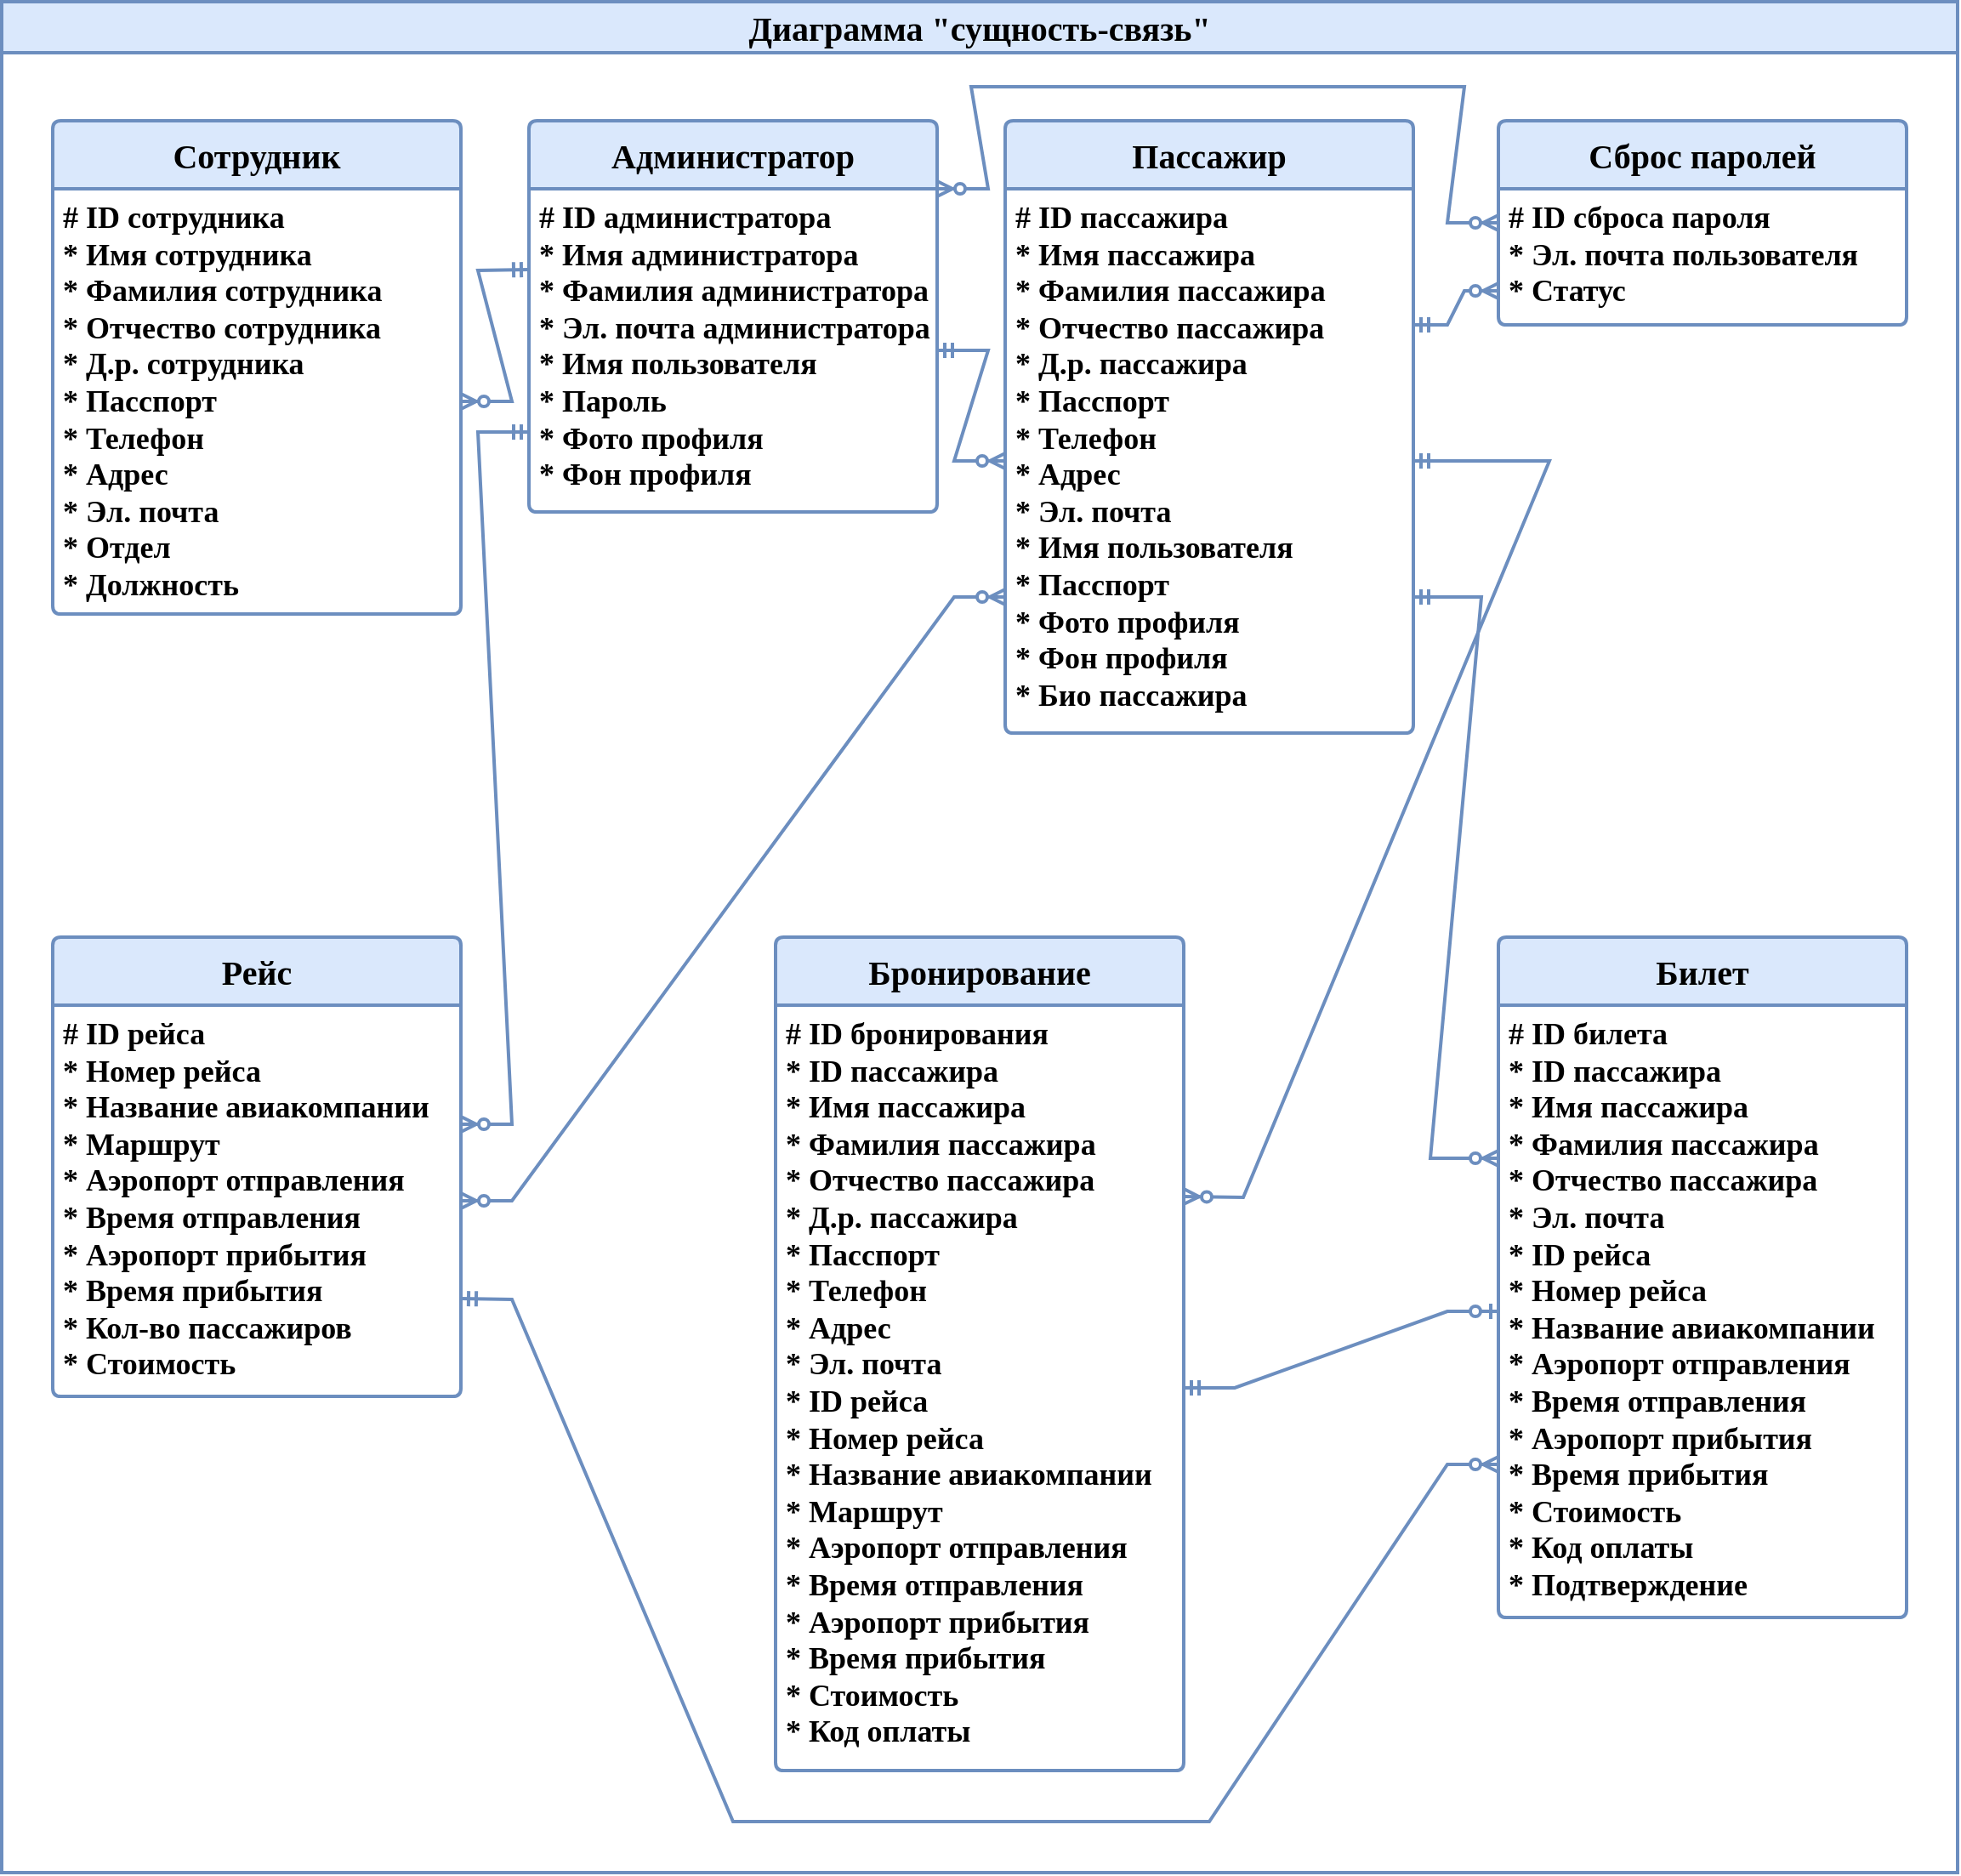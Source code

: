 <mxfile version="24.1.0" type="device">
  <diagram name="Диаграмма &quot;сущность-связь&quot;" id="O8YM8DtX9GwWCKS4O3Gs">
    <mxGraphModel dx="1500" dy="1024" grid="1" gridSize="10" guides="1" tooltips="1" connect="1" arrows="1" fold="1" page="1" pageScale="1" pageWidth="1169" pageHeight="827" math="0" shadow="0">
      <root>
        <mxCell id="0" />
        <mxCell id="1" parent="0" />
        <mxCell id="moCjE4d7Cvn1lVDbGI9U-1" value="" style="rounded=0;whiteSpace=wrap;html=1;movable=0;resizable=0;rotatable=0;deletable=0;editable=0;locked=1;connectable=0;strokeWidth=2;fillColor=default;strokeColor=#6c8ebf;" parent="1" vertex="1">
          <mxGeometry x="10" y="40" width="1150" height="1070" as="geometry" />
        </mxCell>
        <mxCell id="moCjE4d7Cvn1lVDbGI9U-2" value="&lt;font face=&quot;Times New Roman&quot;&gt;Диаграмма &quot;сущность-связь&quot;&lt;/font&gt;" style="rounded=0;whiteSpace=wrap;html=1;fillColor=#dae8fc;strokeColor=#6c8ebf;fontStyle=1;strokeWidth=2;movable=0;resizable=0;rotatable=0;deletable=0;editable=0;locked=1;connectable=0;fontSize=20;" parent="1" vertex="1">
          <mxGeometry x="10" y="10" width="1150" height="30" as="geometry" />
        </mxCell>
        <mxCell id="685ms4JL1-3-twznrfZe-52" value="&lt;font style=&quot;font-size: 20px;&quot;&gt;Администратор&lt;/font&gt;" style="swimlane;childLayout=stackLayout;horizontal=1;startSize=40;horizontalStack=0;rounded=1;fontSize=20;fontStyle=1;strokeWidth=2;resizeParent=0;resizeLast=1;shadow=0;dashed=0;align=center;arcSize=4;whiteSpace=wrap;html=1;fillColor=#dae8fc;strokeColor=#6c8ebf;movable=1;resizable=1;rotatable=1;deletable=1;editable=1;locked=0;connectable=1;fontFamily=Times New Roman;" parent="1" vertex="1">
          <mxGeometry x="320" y="80" width="240" height="230" as="geometry" />
        </mxCell>
        <mxCell id="685ms4JL1-3-twznrfZe-53" value="&lt;font style=&quot;font-size: 18px;&quot; face=&quot;Times New Roman&quot;&gt;&lt;b&gt;# ID администратора&lt;br&gt;* Имя администратора&lt;br&gt;* Фамилия администратора&lt;br&gt;* Эл. почта администратора&lt;br&gt;&lt;/b&gt;&lt;/font&gt;&lt;div style=&quot;font-size: 18px;&quot;&gt;&lt;font style=&quot;font-size: 18px;&quot; face=&quot;JhBxKH4fNGrxRJg6O5Hg&quot;&gt;&lt;b&gt;* Имя пользователя&lt;/b&gt;&lt;/font&gt;&lt;/div&gt;&lt;div style=&quot;font-size: 18px;&quot;&gt;&lt;font style=&quot;font-size: 18px;&quot; face=&quot;JhBxKH4fNGrxRJg6O5Hg&quot;&gt;&lt;b&gt;* Пароль&lt;/b&gt;&lt;/font&gt;&lt;/div&gt;&lt;div style=&quot;font-size: 18px;&quot;&gt;&lt;font style=&quot;font-size: 18px;&quot; face=&quot;JhBxKH4fNGrxRJg6O5Hg&quot;&gt;&lt;b&gt;* Фото профиля&lt;/b&gt;&lt;/font&gt;&lt;/div&gt;&lt;div style=&quot;font-size: 18px;&quot;&gt;&lt;font style=&quot;font-size: 18px;&quot; face=&quot;JhBxKH4fNGrxRJg6O5Hg&quot;&gt;&lt;b&gt;* Фон профиля&lt;/b&gt;&lt;/font&gt;&lt;/div&gt;" style="align=left;strokeColor=none;fillColor=none;spacingLeft=4;fontSize=12;verticalAlign=top;resizable=1;rotatable=1;part=1;html=1;movable=1;deletable=1;editable=1;locked=0;connectable=1;" parent="685ms4JL1-3-twznrfZe-52" vertex="1">
          <mxGeometry y="40" width="240" height="190" as="geometry" />
        </mxCell>
        <mxCell id="685ms4JL1-3-twznrfZe-54" style="edgeStyle=orthogonalEdgeStyle;rounded=0;orthogonalLoop=1;jettySize=auto;html=1;exitX=0.5;exitY=1;exitDx=0;exitDy=0;movable=1;resizable=1;rotatable=1;deletable=1;editable=1;locked=0;connectable=1;" parent="685ms4JL1-3-twznrfZe-52" source="685ms4JL1-3-twznrfZe-53" target="685ms4JL1-3-twznrfZe-53" edge="1">
          <mxGeometry relative="1" as="geometry" />
        </mxCell>
        <mxCell id="685ms4JL1-3-twznrfZe-62" value="&lt;font style=&quot;font-size: 20px;&quot;&gt;Сотрудник&lt;/font&gt;" style="swimlane;childLayout=stackLayout;horizontal=1;startSize=40;horizontalStack=0;rounded=1;fontSize=20;fontStyle=1;strokeWidth=2;resizeParent=0;resizeLast=1;shadow=0;dashed=0;align=center;arcSize=4;whiteSpace=wrap;html=1;fillColor=#dae8fc;strokeColor=#6c8ebf;movable=1;resizable=1;rotatable=1;deletable=1;editable=1;locked=0;connectable=1;fontFamily=Times New Roman;" parent="1" vertex="1">
          <mxGeometry x="40" y="80" width="240" height="290" as="geometry" />
        </mxCell>
        <mxCell id="685ms4JL1-3-twznrfZe-63" value="&lt;font style=&quot;font-size: 18px;&quot; face=&quot;Times New Roman&quot;&gt;&lt;b&gt;# ID сотрудника&lt;br&gt;&lt;/b&gt;&lt;/font&gt;&lt;div&gt;&lt;font style=&quot;font-size: 18px;&quot; face=&quot;Times New Roman&quot;&gt;&lt;b&gt;* Имя сотрудника&lt;/b&gt;&lt;/font&gt;&lt;/div&gt;&lt;div&gt;&lt;font style=&quot;font-size: 18px;&quot; face=&quot;Times New Roman&quot;&gt;&lt;b&gt;* Фамилия сотрудника&lt;/b&gt;&lt;/font&gt;&lt;/div&gt;&lt;div&gt;&lt;font style=&quot;font-size: 18px;&quot; face=&quot;Times New Roman&quot;&gt;&lt;b&gt;* Отчество сотрудника&lt;/b&gt;&lt;/font&gt;&lt;/div&gt;&lt;div&gt;&lt;font style=&quot;font-size: 18px;&quot; face=&quot;Times New Roman&quot;&gt;&lt;b&gt;* Д.р. сотрудника&lt;/b&gt;&lt;/font&gt;&lt;/div&gt;&lt;div&gt;&lt;font style=&quot;font-size: 18px;&quot; face=&quot;Times New Roman&quot;&gt;&lt;b&gt;* Пасспорт&lt;/b&gt;&lt;/font&gt;&lt;/div&gt;&lt;div&gt;&lt;font style=&quot;font-size: 18px;&quot; face=&quot;Times New Roman&quot;&gt;&lt;b&gt;* Телефон&lt;/b&gt;&lt;/font&gt;&lt;/div&gt;&lt;div&gt;&lt;font style=&quot;font-size: 18px;&quot; face=&quot;Times New Roman&quot;&gt;&lt;b&gt;* Адрес&lt;/b&gt;&lt;/font&gt;&lt;/div&gt;&lt;div&gt;&lt;font style=&quot;font-size: 18px;&quot; face=&quot;Times New Roman&quot;&gt;&lt;b&gt;* Эл. почта&lt;/b&gt;&lt;/font&gt;&lt;/div&gt;&lt;div&gt;&lt;font style=&quot;font-size: 18px;&quot; face=&quot;Times New Roman&quot;&gt;&lt;b&gt;* Отдел&lt;/b&gt;&lt;/font&gt;&lt;/div&gt;&lt;div&gt;&lt;font style=&quot;font-size: 18px;&quot; face=&quot;Times New Roman&quot;&gt;&lt;b&gt;* Должность&lt;/b&gt;&lt;/font&gt;&lt;/div&gt;" style="align=left;strokeColor=none;fillColor=none;spacingLeft=4;fontSize=12;verticalAlign=top;resizable=1;rotatable=1;part=1;html=1;movable=1;deletable=1;editable=1;locked=0;connectable=1;" parent="685ms4JL1-3-twznrfZe-62" vertex="1">
          <mxGeometry y="40" width="240" height="250" as="geometry" />
        </mxCell>
        <mxCell id="685ms4JL1-3-twznrfZe-64" style="edgeStyle=orthogonalEdgeStyle;rounded=0;orthogonalLoop=1;jettySize=auto;html=1;exitX=0.5;exitY=1;exitDx=0;exitDy=0;movable=1;resizable=1;rotatable=1;deletable=1;editable=1;locked=0;connectable=1;" parent="685ms4JL1-3-twznrfZe-62" source="685ms4JL1-3-twznrfZe-63" target="685ms4JL1-3-twznrfZe-63" edge="1">
          <mxGeometry relative="1" as="geometry" />
        </mxCell>
        <mxCell id="685ms4JL1-3-twznrfZe-65" value="&lt;font style=&quot;font-size: 20px;&quot;&gt;Пассажир&lt;/font&gt;" style="swimlane;childLayout=stackLayout;horizontal=1;startSize=40;horizontalStack=0;rounded=1;fontSize=20;fontStyle=1;strokeWidth=2;resizeParent=0;resizeLast=1;shadow=0;dashed=0;align=center;arcSize=4;whiteSpace=wrap;html=1;fillColor=#dae8fc;strokeColor=#6c8ebf;movable=1;resizable=1;rotatable=1;deletable=1;editable=1;locked=0;connectable=1;fontFamily=Times New Roman;" parent="1" vertex="1">
          <mxGeometry x="600" y="80" width="240" height="360" as="geometry" />
        </mxCell>
        <mxCell id="685ms4JL1-3-twznrfZe-66" value="&lt;font style=&quot;font-size: 18px;&quot; face=&quot;Times New Roman&quot;&gt;&lt;b&gt;# ID пассажира&lt;br&gt;&lt;/b&gt;&lt;/font&gt;&lt;div&gt;&lt;font style=&quot;font-size: 18px;&quot; face=&quot;Times New Roman&quot;&gt;&lt;b&gt;* Имя&amp;nbsp;&lt;/b&gt;&lt;/font&gt;&lt;b style=&quot;background-color: initial; font-family: &amp;quot;Times New Roman&amp;quot;; font-size: 18px;&quot;&gt;пассажира&lt;/b&gt;&lt;/div&gt;&lt;div&gt;&lt;font style=&quot;font-size: 18px;&quot; face=&quot;Times New Roman&quot;&gt;&lt;b&gt;* Фамилия&amp;nbsp;&lt;/b&gt;&lt;/font&gt;&lt;b style=&quot;background-color: initial; font-family: &amp;quot;Times New Roman&amp;quot;; font-size: 18px;&quot;&gt;пассажира&lt;/b&gt;&lt;/div&gt;&lt;div&gt;&lt;font style=&quot;font-size: 18px;&quot; face=&quot;Times New Roman&quot;&gt;&lt;b&gt;* Отчество&amp;nbsp;&lt;/b&gt;&lt;/font&gt;&lt;b style=&quot;background-color: initial; font-family: &amp;quot;Times New Roman&amp;quot;; font-size: 18px;&quot;&gt;пассажира&lt;/b&gt;&lt;/div&gt;&lt;div&gt;&lt;font style=&quot;font-size: 18px;&quot; face=&quot;Times New Roman&quot;&gt;&lt;b&gt;* Д.р.&amp;nbsp;&lt;/b&gt;&lt;/font&gt;&lt;b style=&quot;background-color: initial; font-family: &amp;quot;Times New Roman&amp;quot;; font-size: 18px;&quot;&gt;пассажира&lt;/b&gt;&lt;/div&gt;&lt;div&gt;&lt;font style=&quot;font-size: 18px;&quot; face=&quot;Times New Roman&quot;&gt;&lt;b&gt;* Пасспорт&lt;/b&gt;&lt;/font&gt;&lt;/div&gt;&lt;div&gt;&lt;font style=&quot;font-size: 18px;&quot; face=&quot;Times New Roman&quot;&gt;&lt;b&gt;* Телефон&lt;/b&gt;&lt;/font&gt;&lt;/div&gt;&lt;div&gt;&lt;font style=&quot;font-size: 18px;&quot; face=&quot;Times New Roman&quot;&gt;&lt;b&gt;* Адрес&lt;/b&gt;&lt;/font&gt;&lt;/div&gt;&lt;div&gt;&lt;font style=&quot;font-size: 18px;&quot; face=&quot;Times New Roman&quot;&gt;&lt;b&gt;* Эл. почта&lt;/b&gt;&lt;/font&gt;&lt;/div&gt;&lt;div&gt;&lt;font style=&quot;font-size: 18px;&quot; face=&quot;Times New Roman&quot;&gt;&lt;b&gt;* Имя пользователя&lt;br&gt;&lt;/b&gt;&lt;/font&gt;&lt;/div&gt;&lt;div&gt;&lt;font style=&quot;font-size: 18px;&quot; face=&quot;Times New Roman&quot;&gt;&lt;b&gt;* Пасспорт&lt;/b&gt;&lt;/font&gt;&lt;/div&gt;&lt;div&gt;&lt;font style=&quot;font-size: 18px;&quot; face=&quot;Times New Roman&quot;&gt;&lt;b&gt;* Фото профиля&lt;/b&gt;&lt;/font&gt;&lt;/div&gt;&lt;div&gt;&lt;font style=&quot;font-size: 18px;&quot; face=&quot;Times New Roman&quot;&gt;&lt;b&gt;* Фон профиля&lt;/b&gt;&lt;/font&gt;&lt;/div&gt;&lt;div&gt;&lt;font style=&quot;font-size: 18px;&quot; face=&quot;Times New Roman&quot;&gt;&lt;b&gt;* Био пассажира&lt;/b&gt;&lt;/font&gt;&lt;/div&gt;" style="align=left;strokeColor=none;fillColor=none;spacingLeft=4;fontSize=12;verticalAlign=top;resizable=1;rotatable=1;part=1;html=1;movable=1;deletable=1;editable=1;locked=0;connectable=1;" parent="685ms4JL1-3-twznrfZe-65" vertex="1">
          <mxGeometry y="40" width="240" height="320" as="geometry" />
        </mxCell>
        <mxCell id="685ms4JL1-3-twznrfZe-67" style="edgeStyle=orthogonalEdgeStyle;rounded=0;orthogonalLoop=1;jettySize=auto;html=1;exitX=0.5;exitY=1;exitDx=0;exitDy=0;movable=1;resizable=1;rotatable=1;deletable=1;editable=1;locked=0;connectable=1;" parent="685ms4JL1-3-twznrfZe-65" source="685ms4JL1-3-twznrfZe-66" target="685ms4JL1-3-twznrfZe-66" edge="1">
          <mxGeometry relative="1" as="geometry" />
        </mxCell>
        <mxCell id="685ms4JL1-3-twznrfZe-68" value="&lt;font style=&quot;font-size: 20px;&quot;&gt;Рейс&lt;/font&gt;" style="swimlane;childLayout=stackLayout;horizontal=1;startSize=40;horizontalStack=0;rounded=1;fontSize=20;fontStyle=1;strokeWidth=2;resizeParent=0;resizeLast=1;shadow=0;dashed=0;align=center;arcSize=4;whiteSpace=wrap;html=1;fillColor=#dae8fc;strokeColor=#6c8ebf;movable=1;resizable=1;rotatable=1;deletable=1;editable=1;locked=0;connectable=1;fontFamily=Times New Roman;" parent="1" vertex="1">
          <mxGeometry x="40" y="560" width="240" height="270" as="geometry" />
        </mxCell>
        <mxCell id="685ms4JL1-3-twznrfZe-69" value="&lt;font style=&quot;font-size: 18px;&quot; face=&quot;Times New Roman&quot;&gt;&lt;b&gt;# ID рейса&lt;br&gt;&lt;/b&gt;&lt;/font&gt;&lt;div&gt;&lt;font style=&quot;font-size: 18px;&quot; face=&quot;Times New Roman&quot;&gt;&lt;b&gt;* Номер рейса&lt;/b&gt;&lt;/font&gt;&lt;/div&gt;&lt;div&gt;&lt;font style=&quot;font-size: 18px;&quot; face=&quot;Times New Roman&quot;&gt;&lt;b&gt;* Название авиакомпании&lt;/b&gt;&lt;/font&gt;&lt;/div&gt;&lt;div&gt;&lt;font style=&quot;font-size: 18px;&quot; face=&quot;Times New Roman&quot;&gt;&lt;b&gt;* Маршрут&lt;/b&gt;&lt;/font&gt;&lt;/div&gt;&lt;div&gt;&lt;font style=&quot;font-size: 18px;&quot; face=&quot;Times New Roman&quot;&gt;&lt;b&gt;* Аэропорт отправления&lt;/b&gt;&lt;/font&gt;&lt;/div&gt;&lt;div&gt;&lt;font style=&quot;font-size: 18px;&quot; face=&quot;Times New Roman&quot;&gt;&lt;b&gt;* Время отправления&lt;/b&gt;&lt;/font&gt;&lt;/div&gt;&lt;div&gt;&lt;font style=&quot;font-size: 18px;&quot; face=&quot;Times New Roman&quot;&gt;&lt;b&gt;* Аэропорт прибытия&lt;/b&gt;&lt;/font&gt;&lt;/div&gt;&lt;div&gt;&lt;font style=&quot;font-size: 18px;&quot; face=&quot;Times New Roman&quot;&gt;&lt;b&gt;* Время прибытия&lt;/b&gt;&lt;/font&gt;&lt;/div&gt;&lt;div&gt;&lt;font style=&quot;font-size: 18px;&quot; face=&quot;Times New Roman&quot;&gt;&lt;b&gt;* Кол-во пассажиров&lt;/b&gt;&lt;/font&gt;&lt;/div&gt;&lt;div&gt;&lt;font style=&quot;font-size: 18px;&quot; face=&quot;Times New Roman&quot;&gt;&lt;b&gt;* Стоимость&lt;/b&gt;&lt;/font&gt;&lt;/div&gt;" style="align=left;strokeColor=none;fillColor=none;spacingLeft=4;fontSize=12;verticalAlign=top;resizable=1;rotatable=1;part=1;html=1;movable=1;deletable=1;editable=1;locked=0;connectable=1;" parent="685ms4JL1-3-twznrfZe-68" vertex="1">
          <mxGeometry y="40" width="240" height="230" as="geometry" />
        </mxCell>
        <mxCell id="685ms4JL1-3-twznrfZe-70" style="edgeStyle=orthogonalEdgeStyle;rounded=0;orthogonalLoop=1;jettySize=auto;html=1;exitX=0.5;exitY=1;exitDx=0;exitDy=0;movable=1;resizable=1;rotatable=1;deletable=1;editable=1;locked=0;connectable=1;" parent="685ms4JL1-3-twznrfZe-68" source="685ms4JL1-3-twznrfZe-69" target="685ms4JL1-3-twznrfZe-69" edge="1">
          <mxGeometry relative="1" as="geometry" />
        </mxCell>
        <mxCell id="685ms4JL1-3-twznrfZe-71" value="&lt;font style=&quot;font-size: 20px;&quot;&gt;Бронирование&lt;/font&gt;" style="swimlane;childLayout=stackLayout;horizontal=1;startSize=40;horizontalStack=0;rounded=1;fontSize=20;fontStyle=1;strokeWidth=2;resizeParent=0;resizeLast=1;shadow=0;dashed=0;align=center;arcSize=4;whiteSpace=wrap;html=1;fillColor=#dae8fc;strokeColor=#6c8ebf;movable=1;resizable=1;rotatable=1;deletable=1;editable=1;locked=0;connectable=1;fontFamily=Times New Roman;" parent="1" vertex="1">
          <mxGeometry x="465" y="560" width="240" height="490" as="geometry" />
        </mxCell>
        <mxCell id="685ms4JL1-3-twznrfZe-72" value="&lt;font style=&quot;font-size: 18px;&quot; face=&quot;Times New Roman&quot;&gt;&lt;b&gt;# ID бронирования&lt;/b&gt;&lt;/font&gt;&lt;div&gt;&lt;font style=&quot;font-size: 18px;&quot; face=&quot;Times New Roman&quot;&gt;&lt;b&gt;* ID пассажира&lt;/b&gt;&lt;/font&gt;&lt;/div&gt;&lt;div&gt;&lt;div&gt;&lt;font style=&quot;font-size: 18px;&quot; face=&quot;Times New Roman&quot;&gt;&lt;b&gt;* Имя&amp;nbsp;&lt;/b&gt;&lt;/font&gt;&lt;b style=&quot;background-color: initial; font-family: &amp;quot;Times New Roman&amp;quot;; font-size: 18px;&quot;&gt;пассажира&lt;/b&gt;&lt;/div&gt;&lt;div&gt;&lt;font style=&quot;font-size: 18px;&quot; face=&quot;Times New Roman&quot;&gt;&lt;b&gt;* Фамилия&amp;nbsp;&lt;/b&gt;&lt;/font&gt;&lt;b style=&quot;background-color: initial; font-family: &amp;quot;Times New Roman&amp;quot;; font-size: 18px;&quot;&gt;пассажира&lt;/b&gt;&lt;/div&gt;&lt;div&gt;&lt;font style=&quot;font-size: 18px;&quot; face=&quot;Times New Roman&quot;&gt;&lt;b&gt;* Отчество&amp;nbsp;&lt;/b&gt;&lt;/font&gt;&lt;b style=&quot;background-color: initial; font-family: &amp;quot;Times New Roman&amp;quot;; font-size: 18px;&quot;&gt;пассажира&lt;/b&gt;&lt;/div&gt;&lt;div&gt;&lt;font style=&quot;font-size: 18px;&quot; face=&quot;Times New Roman&quot;&gt;&lt;b&gt;* Д.р.&amp;nbsp;&lt;/b&gt;&lt;/font&gt;&lt;b style=&quot;background-color: initial; font-family: &amp;quot;Times New Roman&amp;quot;; font-size: 18px;&quot;&gt;пассажира&lt;/b&gt;&lt;/div&gt;&lt;div&gt;&lt;font style=&quot;font-size: 18px;&quot; face=&quot;Times New Roman&quot;&gt;&lt;b&gt;* Пасспорт&lt;/b&gt;&lt;/font&gt;&lt;/div&gt;&lt;div&gt;&lt;font style=&quot;font-size: 18px;&quot; face=&quot;Times New Roman&quot;&gt;&lt;b&gt;* Телефон&lt;/b&gt;&lt;/font&gt;&lt;/div&gt;&lt;div&gt;&lt;font style=&quot;font-size: 18px;&quot; face=&quot;Times New Roman&quot;&gt;&lt;b&gt;* Адрес&lt;/b&gt;&lt;/font&gt;&lt;/div&gt;&lt;div&gt;&lt;font style=&quot;font-size: 18px;&quot; face=&quot;Times New Roman&quot;&gt;&lt;b&gt;* Эл. почта&lt;/b&gt;&lt;/font&gt;&lt;/div&gt;&lt;/div&gt;&lt;div&gt;&lt;font style=&quot;font-size: 18px;&quot; face=&quot;Times New Roman&quot;&gt;&lt;b&gt;* ID рейса&lt;br&gt;&lt;/b&gt;&lt;/font&gt;&lt;div&gt;&lt;font style=&quot;font-size: 18px;&quot; face=&quot;Times New Roman&quot;&gt;&lt;b&gt;* Номер рейса&lt;/b&gt;&lt;/font&gt;&lt;/div&gt;&lt;div&gt;&lt;font style=&quot;font-size: 18px;&quot; face=&quot;Times New Roman&quot;&gt;&lt;b&gt;* Название авиакомпании&lt;/b&gt;&lt;/font&gt;&lt;/div&gt;&lt;div&gt;&lt;font style=&quot;font-size: 18px;&quot; face=&quot;Times New Roman&quot;&gt;&lt;b&gt;* Маршрут&lt;/b&gt;&lt;/font&gt;&lt;/div&gt;&lt;div&gt;&lt;font style=&quot;font-size: 18px;&quot; face=&quot;Times New Roman&quot;&gt;&lt;b&gt;* Аэропорт отправления&lt;/b&gt;&lt;/font&gt;&lt;/div&gt;&lt;div&gt;&lt;font style=&quot;font-size: 18px;&quot; face=&quot;Times New Roman&quot;&gt;&lt;b&gt;* Время отправления&lt;/b&gt;&lt;/font&gt;&lt;/div&gt;&lt;div&gt;&lt;font style=&quot;font-size: 18px;&quot; face=&quot;Times New Roman&quot;&gt;&lt;b&gt;* Аэропорт прибытия&lt;/b&gt;&lt;/font&gt;&lt;/div&gt;&lt;div&gt;&lt;font style=&quot;font-size: 18px;&quot; face=&quot;Times New Roman&quot;&gt;&lt;b&gt;* Время прибытия&lt;/b&gt;&lt;/font&gt;&lt;/div&gt;&lt;div&gt;&lt;font style=&quot;font-size: 18px;&quot; face=&quot;Times New Roman&quot;&gt;&lt;b&gt;* Стоимость&lt;/b&gt;&lt;/font&gt;&lt;/div&gt;&lt;/div&gt;&lt;div&gt;&lt;font style=&quot;font-size: 18px;&quot; face=&quot;Times New Roman&quot;&gt;&lt;b&gt;* Код оплаты&lt;/b&gt;&lt;/font&gt;&lt;/div&gt;" style="align=left;strokeColor=none;fillColor=none;spacingLeft=4;fontSize=12;verticalAlign=top;resizable=1;rotatable=1;part=1;html=1;movable=1;deletable=1;editable=1;locked=0;connectable=1;" parent="685ms4JL1-3-twznrfZe-71" vertex="1">
          <mxGeometry y="40" width="240" height="450" as="geometry" />
        </mxCell>
        <mxCell id="685ms4JL1-3-twznrfZe-73" style="edgeStyle=orthogonalEdgeStyle;rounded=0;orthogonalLoop=1;jettySize=auto;html=1;exitX=0.5;exitY=1;exitDx=0;exitDy=0;movable=1;resizable=1;rotatable=1;deletable=1;editable=1;locked=0;connectable=1;" parent="685ms4JL1-3-twznrfZe-71" source="685ms4JL1-3-twznrfZe-72" target="685ms4JL1-3-twznrfZe-72" edge="1">
          <mxGeometry relative="1" as="geometry" />
        </mxCell>
        <mxCell id="685ms4JL1-3-twznrfZe-74" value="&lt;font style=&quot;font-size: 20px;&quot;&gt;Билет&lt;/font&gt;" style="swimlane;childLayout=stackLayout;horizontal=1;startSize=40;horizontalStack=0;rounded=1;fontSize=20;fontStyle=1;strokeWidth=2;resizeParent=0;resizeLast=1;shadow=0;dashed=0;align=center;arcSize=4;whiteSpace=wrap;html=1;fillColor=#dae8fc;strokeColor=#6c8ebf;movable=1;resizable=1;rotatable=1;deletable=1;editable=1;locked=0;connectable=1;fontFamily=Times New Roman;" parent="1" vertex="1">
          <mxGeometry x="890" y="560" width="240" height="400" as="geometry" />
        </mxCell>
        <mxCell id="685ms4JL1-3-twznrfZe-75" value="&lt;font style=&quot;font-size: 18px;&quot; face=&quot;Times New Roman&quot;&gt;&lt;b&gt;# ID билета&lt;/b&gt;&lt;/font&gt;&lt;div&gt;&lt;font style=&quot;font-size: 18px;&quot; face=&quot;Times New Roman&quot;&gt;&lt;b&gt;* ID пассажира&lt;/b&gt;&lt;/font&gt;&lt;/div&gt;&lt;div&gt;&lt;div&gt;&lt;font style=&quot;font-size: 18px;&quot; face=&quot;Times New Roman&quot;&gt;&lt;b&gt;* Имя&amp;nbsp;&lt;/b&gt;&lt;/font&gt;&lt;b style=&quot;background-color: initial; font-family: &amp;quot;Times New Roman&amp;quot;; font-size: 18px;&quot;&gt;пассажира&lt;/b&gt;&lt;/div&gt;&lt;div&gt;&lt;font style=&quot;font-size: 18px;&quot; face=&quot;Times New Roman&quot;&gt;&lt;b&gt;* Фамилия&amp;nbsp;&lt;/b&gt;&lt;/font&gt;&lt;b style=&quot;background-color: initial; font-family: &amp;quot;Times New Roman&amp;quot;; font-size: 18px;&quot;&gt;пассажира&lt;/b&gt;&lt;/div&gt;&lt;div&gt;&lt;font style=&quot;font-size: 18px;&quot; face=&quot;Times New Roman&quot;&gt;&lt;b&gt;* Отчество&amp;nbsp;&lt;/b&gt;&lt;/font&gt;&lt;b style=&quot;background-color: initial; font-family: &amp;quot;Times New Roman&amp;quot;; font-size: 18px;&quot;&gt;пассажира&lt;/b&gt;&lt;/div&gt;&lt;div&gt;&lt;font style=&quot;font-size: 18px;&quot; face=&quot;Times New Roman&quot;&gt;&lt;b&gt;* Эл. почта&lt;/b&gt;&lt;/font&gt;&lt;/div&gt;&lt;/div&gt;&lt;div&gt;&lt;font style=&quot;font-size: 18px;&quot; face=&quot;Times New Roman&quot;&gt;&lt;b&gt;* ID рейса&lt;br&gt;&lt;/b&gt;&lt;/font&gt;&lt;div&gt;&lt;font style=&quot;font-size: 18px;&quot; face=&quot;Times New Roman&quot;&gt;&lt;b&gt;* Номер рейса&lt;/b&gt;&lt;/font&gt;&lt;/div&gt;&lt;div&gt;&lt;font style=&quot;font-size: 18px;&quot; face=&quot;Times New Roman&quot;&gt;&lt;b&gt;* Название авиакомпании&lt;/b&gt;&lt;/font&gt;&lt;/div&gt;&lt;div&gt;&lt;font style=&quot;font-size: 18px;&quot; face=&quot;Times New Roman&quot;&gt;&lt;b&gt;* Аэропорт отправления&lt;/b&gt;&lt;/font&gt;&lt;/div&gt;&lt;div&gt;&lt;font style=&quot;font-size: 18px;&quot; face=&quot;Times New Roman&quot;&gt;&lt;b&gt;* Время отправления&lt;/b&gt;&lt;/font&gt;&lt;/div&gt;&lt;div&gt;&lt;font style=&quot;font-size: 18px;&quot; face=&quot;Times New Roman&quot;&gt;&lt;b&gt;* Аэропорт прибытия&lt;/b&gt;&lt;/font&gt;&lt;/div&gt;&lt;div&gt;&lt;font style=&quot;font-size: 18px;&quot; face=&quot;Times New Roman&quot;&gt;&lt;b&gt;* Время прибытия&lt;/b&gt;&lt;/font&gt;&lt;/div&gt;&lt;div&gt;&lt;font style=&quot;font-size: 18px;&quot; face=&quot;Times New Roman&quot;&gt;&lt;b&gt;* Стоимость&lt;/b&gt;&lt;/font&gt;&lt;/div&gt;&lt;/div&gt;&lt;div&gt;&lt;font style=&quot;font-size: 18px;&quot; face=&quot;Times New Roman&quot;&gt;&lt;b&gt;* Код оплаты&lt;/b&gt;&lt;/font&gt;&lt;/div&gt;&lt;div&gt;&lt;font style=&quot;font-size: 18px;&quot; face=&quot;Times New Roman&quot;&gt;&lt;b&gt;* Подтверждение&lt;/b&gt;&lt;/font&gt;&lt;/div&gt;" style="align=left;strokeColor=none;fillColor=none;spacingLeft=4;fontSize=12;verticalAlign=top;resizable=1;rotatable=1;part=1;html=1;movable=1;deletable=1;editable=1;locked=0;connectable=1;" parent="685ms4JL1-3-twznrfZe-74" vertex="1">
          <mxGeometry y="40" width="240" height="360" as="geometry" />
        </mxCell>
        <mxCell id="685ms4JL1-3-twznrfZe-76" style="edgeStyle=orthogonalEdgeStyle;rounded=0;orthogonalLoop=1;jettySize=auto;html=1;exitX=0.5;exitY=1;exitDx=0;exitDy=0;movable=1;resizable=1;rotatable=1;deletable=1;editable=1;locked=0;connectable=1;" parent="685ms4JL1-3-twznrfZe-74" source="685ms4JL1-3-twznrfZe-75" target="685ms4JL1-3-twznrfZe-75" edge="1">
          <mxGeometry relative="1" as="geometry" />
        </mxCell>
        <mxCell id="685ms4JL1-3-twznrfZe-77" value="&lt;font style=&quot;font-size: 20px;&quot;&gt;Сброс паролей&lt;/font&gt;" style="swimlane;childLayout=stackLayout;horizontal=1;startSize=40;horizontalStack=0;rounded=1;fontSize=20;fontStyle=1;strokeWidth=2;resizeParent=0;resizeLast=1;shadow=0;dashed=0;align=center;arcSize=4;whiteSpace=wrap;html=1;fillColor=#dae8fc;strokeColor=#6c8ebf;movable=1;resizable=1;rotatable=1;deletable=1;editable=1;locked=0;connectable=1;fontFamily=Times New Roman;" parent="1" vertex="1">
          <mxGeometry x="890" y="80" width="240" height="120" as="geometry" />
        </mxCell>
        <mxCell id="685ms4JL1-3-twznrfZe-78" value="&lt;font style=&quot;font-size: 18px;&quot; face=&quot;Times New Roman&quot;&gt;&lt;b&gt;# ID сброса пароля&lt;/b&gt;&lt;/font&gt;&lt;div&gt;&lt;font style=&quot;font-size: 18px;&quot; face=&quot;Times New Roman&quot;&gt;&lt;b&gt;* Эл. почта пользователя&lt;/b&gt;&lt;/font&gt;&lt;/div&gt;&lt;div&gt;&lt;font style=&quot;font-size: 18px;&quot; face=&quot;Times New Roman&quot;&gt;&lt;b&gt;* Статус&lt;/b&gt;&lt;/font&gt;&lt;/div&gt;" style="align=left;strokeColor=none;fillColor=none;spacingLeft=4;fontSize=12;verticalAlign=top;resizable=1;rotatable=1;part=1;html=1;movable=1;deletable=1;editable=1;locked=0;connectable=1;" parent="685ms4JL1-3-twznrfZe-77" vertex="1">
          <mxGeometry y="40" width="240" height="80" as="geometry" />
        </mxCell>
        <mxCell id="685ms4JL1-3-twznrfZe-79" style="edgeStyle=orthogonalEdgeStyle;rounded=0;orthogonalLoop=1;jettySize=auto;html=1;exitX=0.5;exitY=1;exitDx=0;exitDy=0;movable=1;resizable=1;rotatable=1;deletable=1;editable=1;locked=0;connectable=1;" parent="685ms4JL1-3-twznrfZe-77" source="685ms4JL1-3-twznrfZe-78" target="685ms4JL1-3-twznrfZe-78" edge="1">
          <mxGeometry relative="1" as="geometry" />
        </mxCell>
        <mxCell id="685ms4JL1-3-twznrfZe-100" value="" style="fontSize=12;html=1;endArrow=ERzeroToMany;startArrow=ERmandOne;rounded=0;exitX=1;exitY=0.5;exitDx=0;exitDy=0;entryX=1;entryY=0.25;entryDx=0;entryDy=0;fillColor=#dae8fc;strokeColor=#6c8ebf;strokeWidth=2;" parent="1" source="685ms4JL1-3-twznrfZe-66" target="685ms4JL1-3-twznrfZe-72" edge="1">
          <mxGeometry width="100" height="100" relative="1" as="geometry">
            <mxPoint x="610" y="600" as="sourcePoint" />
            <mxPoint x="710" y="500" as="targetPoint" />
            <Array as="points">
              <mxPoint x="920" y="280" />
              <mxPoint x="740" y="713" />
            </Array>
          </mxGeometry>
        </mxCell>
        <mxCell id="685ms4JL1-3-twznrfZe-103" value="" style="fontSize=12;html=1;endArrow=ERzeroToMany;startArrow=ERmandOne;rounded=0;exitX=1;exitY=0.75;exitDx=0;exitDy=0;entryX=0;entryY=0.25;entryDx=0;entryDy=0;fillColor=#dae8fc;strokeColor=#6c8ebf;strokeWidth=2;" parent="1" source="685ms4JL1-3-twznrfZe-66" target="685ms4JL1-3-twznrfZe-75" edge="1">
          <mxGeometry width="100" height="100" relative="1" as="geometry">
            <mxPoint x="610" y="600" as="sourcePoint" />
            <mxPoint x="710" y="500" as="targetPoint" />
            <Array as="points">
              <mxPoint x="880" y="360" />
              <mxPoint x="850" y="690" />
            </Array>
          </mxGeometry>
        </mxCell>
        <mxCell id="685ms4JL1-3-twznrfZe-105" value="" style="fontSize=12;html=1;endArrow=ERzeroToMany;startArrow=ERmandOne;rounded=0;exitX=1;exitY=0.25;exitDx=0;exitDy=0;entryX=0;entryY=0.75;entryDx=0;entryDy=0;elbow=vertical;fillColor=#dae8fc;strokeColor=#6c8ebf;strokeWidth=2;" parent="1" source="685ms4JL1-3-twznrfZe-66" target="685ms4JL1-3-twznrfZe-78" edge="1">
          <mxGeometry width="100" height="100" relative="1" as="geometry">
            <mxPoint x="610" y="560" as="sourcePoint" />
            <mxPoint x="710" y="460" as="targetPoint" />
            <Array as="points">
              <mxPoint x="860" y="200" />
              <mxPoint x="870" y="180" />
            </Array>
          </mxGeometry>
        </mxCell>
        <mxCell id="685ms4JL1-3-twznrfZe-106" value="" style="fontSize=12;html=1;endArrow=ERzeroToMany;startArrow=ERmandOne;rounded=0;exitX=1;exitY=0.75;exitDx=0;exitDy=0;entryX=0;entryY=0.75;entryDx=0;entryDy=0;fillColor=#dae8fc;strokeColor=#6c8ebf;strokeWidth=2;" parent="1" source="685ms4JL1-3-twznrfZe-69" target="685ms4JL1-3-twznrfZe-75" edge="1">
          <mxGeometry width="100" height="100" relative="1" as="geometry">
            <mxPoint x="610" y="710" as="sourcePoint" />
            <mxPoint x="710" y="610" as="targetPoint" />
            <Array as="points">
              <mxPoint x="310" y="773" />
              <mxPoint x="440" y="1080" />
              <mxPoint x="720" y="1080" />
              <mxPoint x="860" y="870" />
            </Array>
          </mxGeometry>
        </mxCell>
        <mxCell id="685ms4JL1-3-twznrfZe-107" value="" style="edgeStyle=entityRelationEdgeStyle;fontSize=12;html=1;endArrow=ERzeroToOne;startArrow=ERmandOne;rounded=0;exitX=1;exitY=0.5;exitDx=0;exitDy=0;entryX=0;entryY=0.5;entryDx=0;entryDy=0;fillColor=#dae8fc;strokeColor=#6c8ebf;strokeWidth=2;" parent="1" source="685ms4JL1-3-twznrfZe-72" target="685ms4JL1-3-twznrfZe-75" edge="1">
          <mxGeometry width="100" height="100" relative="1" as="geometry">
            <mxPoint x="610" y="710" as="sourcePoint" />
            <mxPoint x="710" y="610" as="targetPoint" />
          </mxGeometry>
        </mxCell>
        <mxCell id="685ms4JL1-3-twznrfZe-113" value="" style="fontSize=12;html=1;endArrow=ERzeroToMany;startArrow=ERmandOne;rounded=0;exitX=0;exitY=0.25;exitDx=0;exitDy=0;entryX=1;entryY=0.5;entryDx=0;entryDy=0;fillColor=#dae8fc;strokeColor=#6c8ebf;strokeWidth=2;" parent="1" source="685ms4JL1-3-twznrfZe-53" target="685ms4JL1-3-twznrfZe-63" edge="1">
          <mxGeometry width="100" height="100" relative="1" as="geometry">
            <mxPoint x="560" y="400" as="sourcePoint" />
            <mxPoint x="660" y="300" as="targetPoint" />
            <Array as="points">
              <mxPoint x="290" y="168" />
              <mxPoint x="310" y="245" />
            </Array>
          </mxGeometry>
        </mxCell>
        <mxCell id="685ms4JL1-3-twznrfZe-114" value="" style="fontSize=12;html=1;endArrow=ERzeroToMany;startArrow=ERmandOne;rounded=0;exitX=1;exitY=0.5;exitDx=0;exitDy=0;entryX=0;entryY=0.5;entryDx=0;entryDy=0;fillColor=#dae8fc;strokeColor=#6c8ebf;strokeWidth=2;" parent="1" source="685ms4JL1-3-twznrfZe-53" target="685ms4JL1-3-twznrfZe-66" edge="1">
          <mxGeometry width="100" height="100" relative="1" as="geometry">
            <mxPoint x="560" y="400" as="sourcePoint" />
            <mxPoint x="660" y="300" as="targetPoint" />
            <Array as="points">
              <mxPoint x="590" y="215" />
              <mxPoint x="570" y="280" />
            </Array>
          </mxGeometry>
        </mxCell>
        <mxCell id="685ms4JL1-3-twznrfZe-115" value="" style="fontSize=12;html=1;endArrow=ERzeroToMany;startArrow=ERmandOne;rounded=0;fillColor=#dae8fc;strokeColor=#6c8ebf;strokeWidth=2;" parent="1" edge="1">
          <mxGeometry width="100" height="100" relative="1" as="geometry">
            <mxPoint x="320" y="263" as="sourcePoint" />
            <mxPoint x="280" y="670" as="targetPoint" />
            <Array as="points">
              <mxPoint x="290" y="263" />
              <mxPoint x="310" y="670" />
            </Array>
          </mxGeometry>
        </mxCell>
        <mxCell id="685ms4JL1-3-twznrfZe-116" value="" style="fontSize=12;html=1;endArrow=ERzeroToMany;endFill=1;startArrow=ERzeroToMany;rounded=0;entryX=0;entryY=0.75;entryDx=0;entryDy=0;exitX=1;exitY=0.5;exitDx=0;exitDy=0;fillColor=#dae8fc;strokeColor=#6c8ebf;strokeWidth=2;" parent="1" source="685ms4JL1-3-twznrfZe-69" target="685ms4JL1-3-twznrfZe-66" edge="1">
          <mxGeometry width="100" height="100" relative="1" as="geometry">
            <mxPoint x="560" y="520" as="sourcePoint" />
            <mxPoint x="660" y="420" as="targetPoint" />
            <Array as="points">
              <mxPoint x="310" y="715" />
              <mxPoint x="570" y="360" />
            </Array>
          </mxGeometry>
        </mxCell>
        <mxCell id="685ms4JL1-3-twznrfZe-118" value="" style="fontSize=12;html=1;endArrow=ERzeroToMany;endFill=1;startArrow=ERzeroToMany;rounded=0;exitX=1;exitY=0;exitDx=0;exitDy=0;entryX=0;entryY=0.25;entryDx=0;entryDy=0;fillColor=#dae8fc;strokeColor=#6c8ebf;strokeWidth=2;" parent="1" source="685ms4JL1-3-twznrfZe-53" target="685ms4JL1-3-twznrfZe-78" edge="1">
          <mxGeometry width="100" height="100" relative="1" as="geometry">
            <mxPoint x="640" y="360" as="sourcePoint" />
            <mxPoint x="740" y="260" as="targetPoint" />
            <Array as="points">
              <mxPoint x="590" y="120" />
              <mxPoint x="580" y="60" />
              <mxPoint x="870" y="60" />
              <mxPoint x="860" y="140" />
            </Array>
          </mxGeometry>
        </mxCell>
      </root>
    </mxGraphModel>
  </diagram>
</mxfile>
